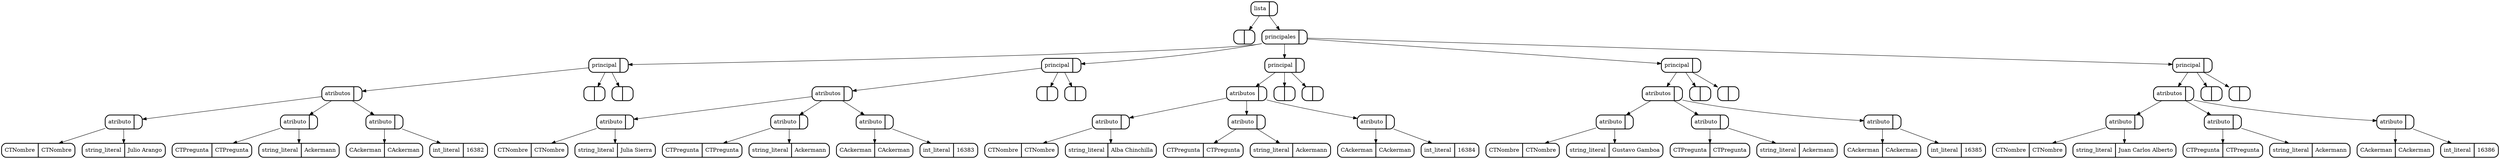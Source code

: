 digraph G {
node[shape=Mrecord]
67[label="lista | ",style=bold]
68[label=" | ",style=bold]
{67}->{68}
14[label="principales | ",style=bold]
{67}->{14}
11[label="principal | ",style=bold]
{14}->{11}
4[label="atributos | ",style=bold]
{11}->{4}
1[label="atributo | ",style=bold]
{4}->{1}
2[label="CTNombre | CTNombre",style=bold]
{1}->{2}
3[label="string_literal | Julio Arango",style=bold]
{1}->{3}
5[label="atributo | ",style=bold]
{4}->{5}
6[label="CTPregunta | CTPregunta",style=bold]
{5}->{6}
7[label="string_literal | Ackermann",style=bold]
{5}->{7}
8[label="atributo | ",style=bold]
{4}->{8}
9[label="CAckerman | CAckerman",style=bold]
{8}->{9}
10[label="int_literal | 16382",style=bold]
{8}->{10}
12[label=" | ",style=bold]
{11}->{12}
13[label=" | ",style=bold]
{11}->{13}
25[label="principal | ",style=bold]
{14}->{25}
18[label="atributos | ",style=bold]
{25}->{18}
15[label="atributo | ",style=bold]
{18}->{15}
16[label="CTNombre | CTNombre",style=bold]
{15}->{16}
17[label="string_literal | Julia Sierra",style=bold]
{15}->{17}
19[label="atributo | ",style=bold]
{18}->{19}
20[label="CTPregunta | CTPregunta",style=bold]
{19}->{20}
21[label="string_literal | Ackermann",style=bold]
{19}->{21}
22[label="atributo | ",style=bold]
{18}->{22}
23[label="CAckerman | CAckerman",style=bold]
{22}->{23}
24[label="int_literal | 16383",style=bold]
{22}->{24}
26[label=" | ",style=bold]
{25}->{26}
27[label=" | ",style=bold]
{25}->{27}
38[label="principal | ",style=bold]
{14}->{38}
31[label="atributos | ",style=bold]
{38}->{31}
28[label="atributo | ",style=bold]
{31}->{28}
29[label="CTNombre | CTNombre",style=bold]
{28}->{29}
30[label="string_literal | Alba Chinchilla",style=bold]
{28}->{30}
32[label="atributo | ",style=bold]
{31}->{32}
33[label="CTPregunta | CTPregunta",style=bold]
{32}->{33}
34[label="string_literal | Ackermann",style=bold]
{32}->{34}
35[label="atributo | ",style=bold]
{31}->{35}
36[label="CAckerman | CAckerman",style=bold]
{35}->{36}
37[label="int_literal | 16384",style=bold]
{35}->{37}
39[label=" | ",style=bold]
{38}->{39}
40[label=" | ",style=bold]
{38}->{40}
51[label="principal | ",style=bold]
{14}->{51}
44[label="atributos | ",style=bold]
{51}->{44}
41[label="atributo | ",style=bold]
{44}->{41}
42[label="CTNombre | CTNombre",style=bold]
{41}->{42}
43[label="string_literal | Gustavo Gamboa",style=bold]
{41}->{43}
45[label="atributo | ",style=bold]
{44}->{45}
46[label="CTPregunta | CTPregunta",style=bold]
{45}->{46}
47[label="string_literal | Ackermann",style=bold]
{45}->{47}
48[label="atributo | ",style=bold]
{44}->{48}
49[label="CAckerman | CAckerman",style=bold]
{48}->{49}
50[label="int_literal | 16385",style=bold]
{48}->{50}
52[label=" | ",style=bold]
{51}->{52}
53[label=" | ",style=bold]
{51}->{53}
64[label="principal | ",style=bold]
{14}->{64}
57[label="atributos | ",style=bold]
{64}->{57}
54[label="atributo | ",style=bold]
{57}->{54}
55[label="CTNombre | CTNombre",style=bold]
{54}->{55}
56[label="string_literal | Juan Carlos Alberto",style=bold]
{54}->{56}
58[label="atributo | ",style=bold]
{57}->{58}
59[label="CTPregunta | CTPregunta",style=bold]
{58}->{59}
60[label="string_literal | Ackermann",style=bold]
{58}->{60}
61[label="atributo | ",style=bold]
{57}->{61}
62[label="CAckerman | CAckerman",style=bold]
{61}->{62}
63[label="int_literal | 16386",style=bold]
{61}->{63}
65[label=" | ",style=bold]
{64}->{65}
66[label=" | ",style=bold]
{64}->{66}

}